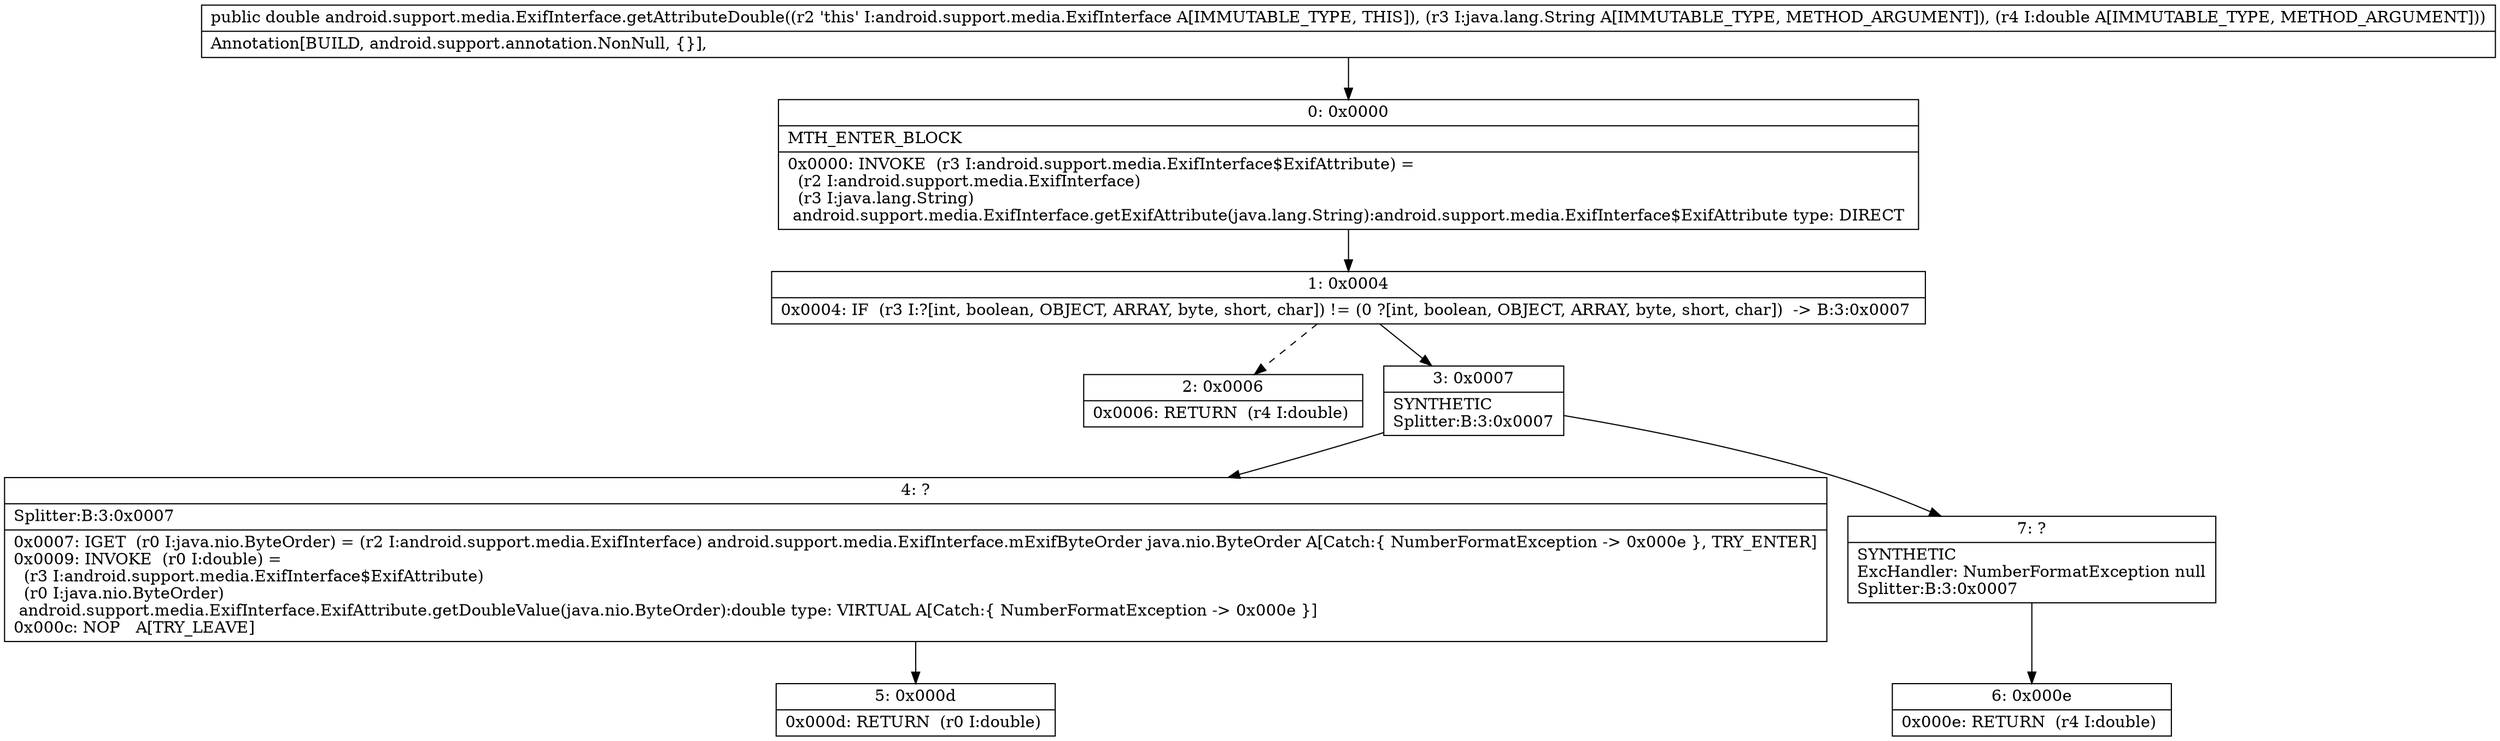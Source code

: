 digraph "CFG forandroid.support.media.ExifInterface.getAttributeDouble(Ljava\/lang\/String;D)D" {
Node_0 [shape=record,label="{0\:\ 0x0000|MTH_ENTER_BLOCK\l|0x0000: INVOKE  (r3 I:android.support.media.ExifInterface$ExifAttribute) = \l  (r2 I:android.support.media.ExifInterface)\l  (r3 I:java.lang.String)\l android.support.media.ExifInterface.getExifAttribute(java.lang.String):android.support.media.ExifInterface$ExifAttribute type: DIRECT \l}"];
Node_1 [shape=record,label="{1\:\ 0x0004|0x0004: IF  (r3 I:?[int, boolean, OBJECT, ARRAY, byte, short, char]) != (0 ?[int, boolean, OBJECT, ARRAY, byte, short, char])  \-\> B:3:0x0007 \l}"];
Node_2 [shape=record,label="{2\:\ 0x0006|0x0006: RETURN  (r4 I:double) \l}"];
Node_3 [shape=record,label="{3\:\ 0x0007|SYNTHETIC\lSplitter:B:3:0x0007\l}"];
Node_4 [shape=record,label="{4\:\ ?|Splitter:B:3:0x0007\l|0x0007: IGET  (r0 I:java.nio.ByteOrder) = (r2 I:android.support.media.ExifInterface) android.support.media.ExifInterface.mExifByteOrder java.nio.ByteOrder A[Catch:\{ NumberFormatException \-\> 0x000e \}, TRY_ENTER]\l0x0009: INVOKE  (r0 I:double) = \l  (r3 I:android.support.media.ExifInterface$ExifAttribute)\l  (r0 I:java.nio.ByteOrder)\l android.support.media.ExifInterface.ExifAttribute.getDoubleValue(java.nio.ByteOrder):double type: VIRTUAL A[Catch:\{ NumberFormatException \-\> 0x000e \}]\l0x000c: NOP   A[TRY_LEAVE]\l}"];
Node_5 [shape=record,label="{5\:\ 0x000d|0x000d: RETURN  (r0 I:double) \l}"];
Node_6 [shape=record,label="{6\:\ 0x000e|0x000e: RETURN  (r4 I:double) \l}"];
Node_7 [shape=record,label="{7\:\ ?|SYNTHETIC\lExcHandler: NumberFormatException null\lSplitter:B:3:0x0007\l}"];
MethodNode[shape=record,label="{public double android.support.media.ExifInterface.getAttributeDouble((r2 'this' I:android.support.media.ExifInterface A[IMMUTABLE_TYPE, THIS]), (r3 I:java.lang.String A[IMMUTABLE_TYPE, METHOD_ARGUMENT]), (r4 I:double A[IMMUTABLE_TYPE, METHOD_ARGUMENT]))  | Annotation[BUILD, android.support.annotation.NonNull, \{\}], \l}"];
MethodNode -> Node_0;
Node_0 -> Node_1;
Node_1 -> Node_2[style=dashed];
Node_1 -> Node_3;
Node_3 -> Node_4;
Node_3 -> Node_7;
Node_4 -> Node_5;
Node_7 -> Node_6;
}

